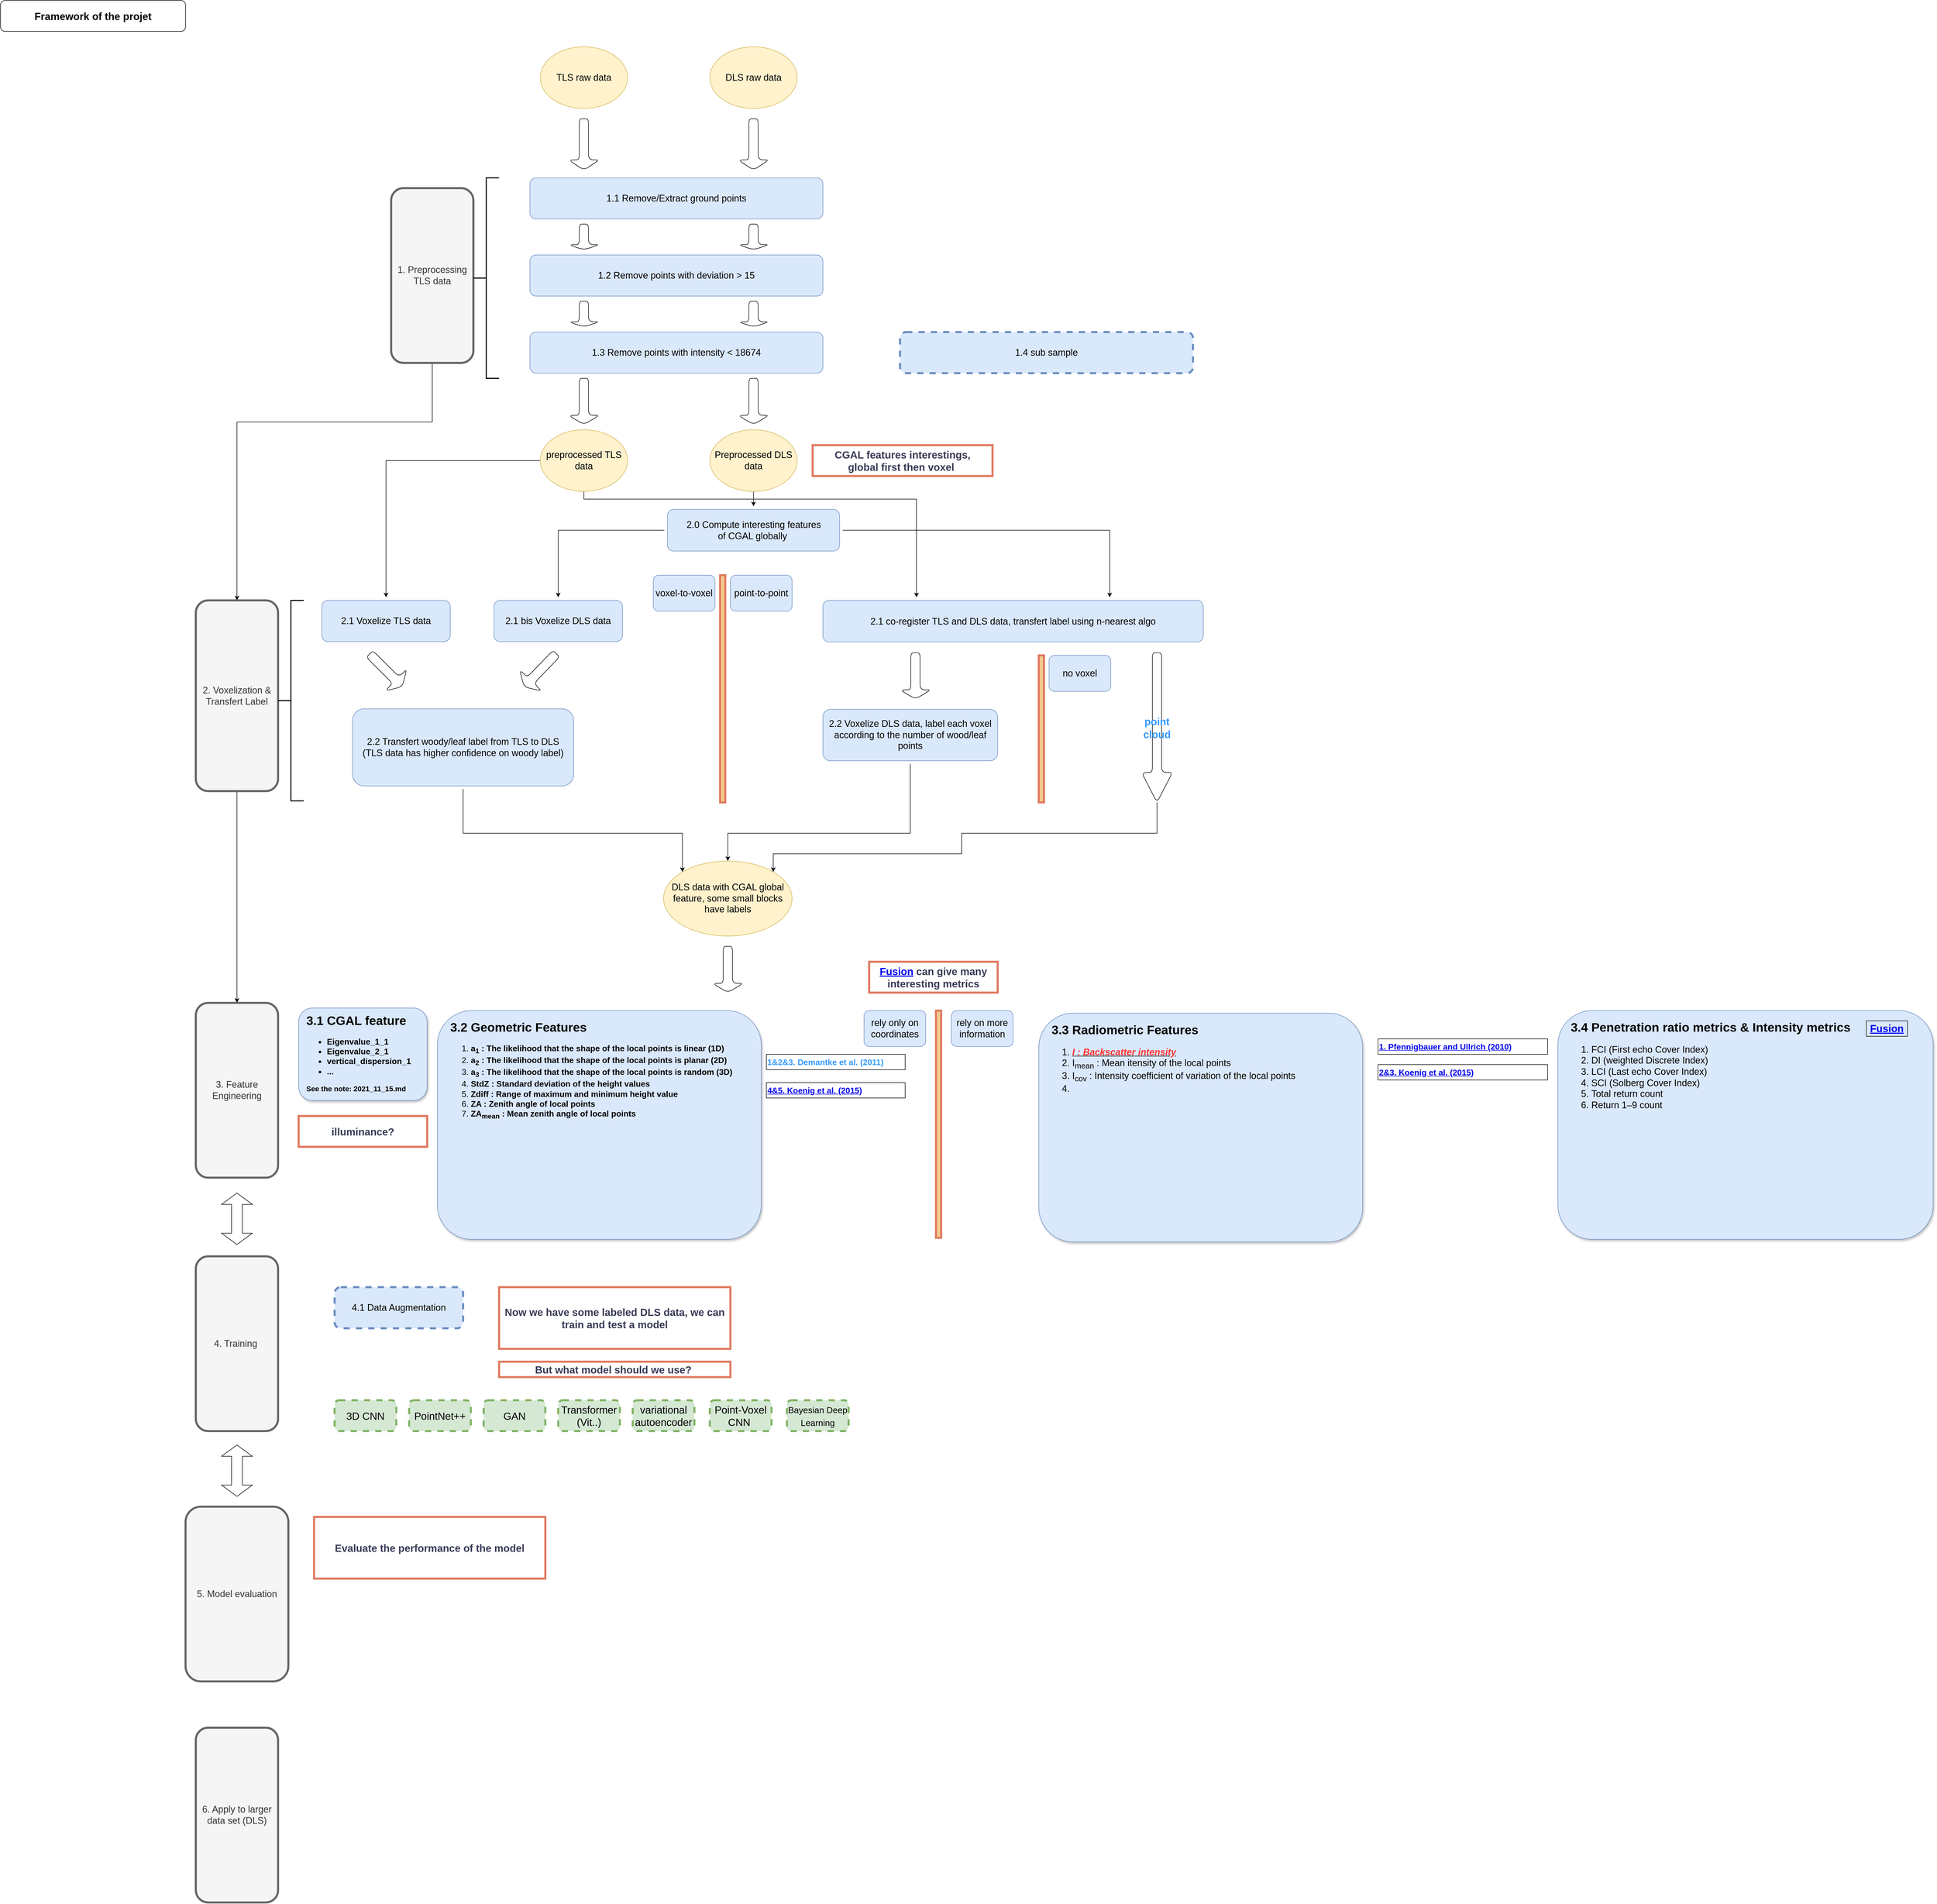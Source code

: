 <mxfile version="16.6.5" type="device"><diagram id="VDtyfZU4dx35SP9ErmCA" name="Page-1"><mxGraphModel dx="1432" dy="794" grid="1" gridSize="10" guides="1" tooltips="1" connect="1" arrows="1" fold="1" page="1" pageScale="1" pageWidth="3827" pageHeight="1169" math="0" shadow="0"><root><mxCell id="0"/><mxCell id="1" parent="0"/><mxCell id="HyjEfPjSGcgOFrTCnn4u-7" value="" style="rounded=1;whiteSpace=wrap;html=1;fontSize=14;shadow=1;glass=0;sketch=0;fillColor=#dae8fc;strokeColor=#6c8ebf;" vertex="1" parent="1"><mxGeometry x="600" y="1980" width="250" height="180" as="geometry"/></mxCell><mxCell id="Wg0yn6AiduVK4g4yRZyo-5" style="edgeStyle=orthogonalEdgeStyle;rounded=0;orthogonalLoop=1;jettySize=auto;html=1;" parent="1" source="dNyDx-j0MvRkq81e8ZUv-1" target="dNyDx-j0MvRkq81e8ZUv-33" edge="1"><mxGeometry relative="1" as="geometry"><Array as="points"><mxPoint x="860" y="840"/><mxPoint x="480" y="840"/></Array></mxGeometry></mxCell><mxCell id="dNyDx-j0MvRkq81e8ZUv-1" value="&lt;font style=&quot;font-size: 18px&quot;&gt;1. Preprocessing TLS data&lt;/font&gt;" style="rounded=1;whiteSpace=wrap;html=1;strokeWidth=4;fillColor=#f5f5f5;fontColor=#333333;strokeColor=#666666;" parent="1" vertex="1"><mxGeometry x="780" y="385" width="160" height="340" as="geometry"/></mxCell><mxCell id="dNyDx-j0MvRkq81e8ZUv-2" value="&lt;font style=&quot;font-size: 20px&quot;&gt;&lt;b&gt;Framework of the projet&lt;/b&gt;&lt;/font&gt;" style="whiteSpace=wrap;html=1;rounded=1;" parent="1" vertex="1"><mxGeometry x="20" y="20" width="360" height="60" as="geometry"/></mxCell><mxCell id="dNyDx-j0MvRkq81e8ZUv-7" value="1.1 Remove/Extract ground points" style="rounded=1;whiteSpace=wrap;html=1;fontSize=18;perimeterSpacing=6;fillColor=#dae8fc;strokeColor=#6c8ebf;" parent="1" vertex="1"><mxGeometry x="1050" y="365" width="570" height="80" as="geometry"/></mxCell><mxCell id="dNyDx-j0MvRkq81e8ZUv-10" value="TLS raw data" style="ellipse;whiteSpace=wrap;html=1;fontSize=18;rounded=1;fillColor=#fff2cc;strokeColor=#d6b656;" parent="1" vertex="1"><mxGeometry x="1070" y="110" width="170" height="120" as="geometry"/></mxCell><mxCell id="dNyDx-j0MvRkq81e8ZUv-15" value="DLS raw data" style="ellipse;whiteSpace=wrap;html=1;fontSize=18;rounded=1;fillColor=#fff2cc;strokeColor=#d6b656;" parent="1" vertex="1"><mxGeometry x="1400" y="110" width="170" height="120" as="geometry"/></mxCell><mxCell id="dNyDx-j0MvRkq81e8ZUv-16" value="" style="shape=singleArrow;direction=south;whiteSpace=wrap;html=1;fontSize=18;rounded=1;" parent="1" vertex="1"><mxGeometry x="1125" y="250" width="60" height="100" as="geometry"/></mxCell><mxCell id="dNyDx-j0MvRkq81e8ZUv-18" value="" style="shape=singleArrow;direction=south;whiteSpace=wrap;html=1;fontSize=18;rounded=1;" parent="1" vertex="1"><mxGeometry x="1455" y="250" width="60" height="100" as="geometry"/></mxCell><mxCell id="dNyDx-j0MvRkq81e8ZUv-19" value="1.2 Remove&amp;nbsp;points with deviation &amp;gt; 15" style="rounded=1;whiteSpace=wrap;html=1;fontSize=18;fillColor=#dae8fc;strokeColor=#6c8ebf;" parent="1" vertex="1"><mxGeometry x="1050" y="515" width="570" height="80" as="geometry"/></mxCell><mxCell id="dNyDx-j0MvRkq81e8ZUv-20" value="1.3 Remove&amp;nbsp;points with intensity &amp;lt; 18674" style="rounded=1;whiteSpace=wrap;html=1;fontSize=18;shadow=0;fillColor=#dae8fc;strokeColor=#6c8ebf;" parent="1" vertex="1"><mxGeometry x="1050" y="665" width="570" height="80" as="geometry"/></mxCell><mxCell id="dNyDx-j0MvRkq81e8ZUv-22" value="1.4 sub sample" style="rounded=1;whiteSpace=wrap;html=1;fontSize=18;shadow=0;dashed=1;fillColor=#dae8fc;strokeColor=#6c8ebf;strokeWidth=4;" parent="1" vertex="1"><mxGeometry x="1770" y="665" width="570" height="80" as="geometry"/></mxCell><mxCell id="Wg0yn6AiduVK4g4yRZyo-1" style="edgeStyle=orthogonalEdgeStyle;rounded=0;orthogonalLoop=1;jettySize=auto;html=1;entryX=0.5;entryY=0;entryDx=0;entryDy=0;" parent="1" source="dNyDx-j0MvRkq81e8ZUv-23" target="dNyDx-j0MvRkq81e8ZUv-40" edge="1"><mxGeometry relative="1" as="geometry"/></mxCell><mxCell id="Wg0yn6AiduVK4g4yRZyo-20" style="edgeStyle=orthogonalEdgeStyle;rounded=0;orthogonalLoop=1;jettySize=auto;html=1;entryX=0.25;entryY=0;entryDx=0;entryDy=0;fontSize=20;fontColor=#FF3333;" parent="1" source="dNyDx-j0MvRkq81e8ZUv-23" target="dNyDx-j0MvRkq81e8ZUv-60" edge="1"><mxGeometry relative="1" as="geometry"><Array as="points"><mxPoint x="1155" y="990"/><mxPoint x="1802" y="990"/></Array></mxGeometry></mxCell><mxCell id="dNyDx-j0MvRkq81e8ZUv-23" value="preprocessed TLS data" style="ellipse;whiteSpace=wrap;html=1;fontSize=18;rounded=1;fillColor=#fff2cc;strokeColor=#d6b656;" parent="1" vertex="1"><mxGeometry x="1070" y="855" width="170" height="120" as="geometry"/></mxCell><mxCell id="Wg0yn6AiduVK4g4yRZyo-15" style="edgeStyle=orthogonalEdgeStyle;rounded=0;orthogonalLoop=1;jettySize=auto;html=1;exitX=0.5;exitY=1;exitDx=0;exitDy=0;fontSize=20;fontColor=#FF3333;" parent="1" source="dNyDx-j0MvRkq81e8ZUv-24" target="Wg0yn6AiduVK4g4yRZyo-12" edge="1"><mxGeometry relative="1" as="geometry"/></mxCell><mxCell id="dNyDx-j0MvRkq81e8ZUv-24" value="Preprocessed DLS data" style="ellipse;whiteSpace=wrap;html=1;fontSize=18;rounded=1;fillColor=#fff2cc;strokeColor=#d6b656;" parent="1" vertex="1"><mxGeometry x="1400" y="855" width="170" height="120" as="geometry"/></mxCell><mxCell id="dNyDx-j0MvRkq81e8ZUv-25" value="" style="shape=singleArrow;direction=south;whiteSpace=wrap;html=1;fontSize=18;rounded=1;" parent="1" vertex="1"><mxGeometry x="1125" y="455" width="60" height="50" as="geometry"/></mxCell><mxCell id="dNyDx-j0MvRkq81e8ZUv-26" value="" style="shape=singleArrow;direction=south;whiteSpace=wrap;html=1;fontSize=18;rounded=1;" parent="1" vertex="1"><mxGeometry x="1455" y="455" width="60" height="50" as="geometry"/></mxCell><mxCell id="dNyDx-j0MvRkq81e8ZUv-28" value="" style="shape=singleArrow;direction=south;whiteSpace=wrap;html=1;fontSize=18;rounded=1;" parent="1" vertex="1"><mxGeometry x="1125" y="605" width="60" height="50" as="geometry"/></mxCell><mxCell id="dNyDx-j0MvRkq81e8ZUv-30" value="" style="shape=singleArrow;direction=south;whiteSpace=wrap;html=1;fontSize=18;rounded=1;" parent="1" vertex="1"><mxGeometry x="1455" y="605" width="60" height="50" as="geometry"/></mxCell><mxCell id="dNyDx-j0MvRkq81e8ZUv-31" value="" style="shape=singleArrow;direction=south;whiteSpace=wrap;html=1;fontSize=18;rounded=1;" parent="1" vertex="1"><mxGeometry x="1455" y="755" width="60" height="90" as="geometry"/></mxCell><mxCell id="dNyDx-j0MvRkq81e8ZUv-32" value="" style="shape=singleArrow;direction=south;whiteSpace=wrap;html=1;fontSize=18;rounded=1;" parent="1" vertex="1"><mxGeometry x="1125" y="755" width="60" height="90" as="geometry"/></mxCell><mxCell id="Wg0yn6AiduVK4g4yRZyo-23" style="edgeStyle=orthogonalEdgeStyle;rounded=0;orthogonalLoop=1;jettySize=auto;html=1;fontSize=20;fontColor=#FF3333;" parent="1" source="dNyDx-j0MvRkq81e8ZUv-33" target="dNyDx-j0MvRkq81e8ZUv-34" edge="1"><mxGeometry relative="1" as="geometry"/></mxCell><mxCell id="dNyDx-j0MvRkq81e8ZUv-33" value="&lt;font style=&quot;font-size: 18px&quot;&gt;2. Voxelization &amp;amp; Transfert Label&lt;/font&gt;" style="rounded=1;whiteSpace=wrap;html=1;strokeWidth=4;fillColor=#f5f5f5;fontColor=#333333;strokeColor=#666666;" parent="1" vertex="1"><mxGeometry x="400" y="1187" width="160" height="371" as="geometry"/></mxCell><mxCell id="dNyDx-j0MvRkq81e8ZUv-34" value="&lt;font style=&quot;font-size: 18px&quot;&gt;3. Feature Engineering&lt;/font&gt;" style="rounded=1;whiteSpace=wrap;html=1;strokeWidth=4;fillColor=#f5f5f5;fontColor=#333333;strokeColor=#666666;" parent="1" vertex="1"><mxGeometry x="400" y="1970" width="160" height="340" as="geometry"/></mxCell><mxCell id="dNyDx-j0MvRkq81e8ZUv-35" value="&lt;font style=&quot;font-size: 18px&quot;&gt;4. Training&amp;nbsp;&lt;/font&gt;" style="rounded=1;whiteSpace=wrap;html=1;strokeWidth=4;fillColor=#f5f5f5;fontColor=#333333;strokeColor=#666666;" parent="1" vertex="1"><mxGeometry x="400" y="2463" width="160" height="340" as="geometry"/></mxCell><mxCell id="dNyDx-j0MvRkq81e8ZUv-36" value="&lt;font style=&quot;font-size: 18px&quot;&gt;5. Model evaluation&lt;/font&gt;" style="rounded=1;whiteSpace=wrap;html=1;strokeWidth=4;fillColor=#f5f5f5;fontColor=#333333;strokeColor=#666666;" parent="1" vertex="1"><mxGeometry x="380" y="2950" width="200" height="340" as="geometry"/></mxCell><mxCell id="dNyDx-j0MvRkq81e8ZUv-37" value="&lt;font style=&quot;font-size: 18px&quot;&gt;6. Apply to larger data set (DLS)&lt;/font&gt;" style="rounded=1;whiteSpace=wrap;html=1;strokeWidth=4;fillColor=#f5f5f5;fontColor=#333333;strokeColor=#666666;" parent="1" vertex="1"><mxGeometry x="400" y="3380" width="160" height="340" as="geometry"/></mxCell><mxCell id="dNyDx-j0MvRkq81e8ZUv-38" value="point-to-point" style="rounded=1;whiteSpace=wrap;html=1;fontSize=18;shadow=0;fillColor=#dae8fc;strokeColor=#6c8ebf;" parent="1" vertex="1"><mxGeometry x="1440" y="1138" width="120" height="70" as="geometry"/></mxCell><mxCell id="dNyDx-j0MvRkq81e8ZUv-40" value="2.1 Voxelize TLS data" style="rounded=1;whiteSpace=wrap;html=1;fontSize=18;perimeterSpacing=6;fillColor=#dae8fc;strokeColor=#6c8ebf;" parent="1" vertex="1"><mxGeometry x="645" y="1187" width="250" height="80" as="geometry"/></mxCell><mxCell id="dNyDx-j0MvRkq81e8ZUv-41" value="" style="strokeWidth=2;html=1;shape=mxgraph.flowchart.annotation_2;align=left;labelPosition=right;pointerEvents=1;rounded=0;sketch=0;fontColor=#393C56;fillColor=#F2CC8F;" parent="1" vertex="1"><mxGeometry x="940" y="365" width="50" height="390" as="geometry"/></mxCell><mxCell id="dNyDx-j0MvRkq81e8ZUv-43" value="" style="rounded=0;whiteSpace=wrap;html=1;sketch=0;fontColor=#393C56;strokeColor=#E07A5F;strokeWidth=4;fillColor=#F2CC8F;" parent="1" vertex="1"><mxGeometry x="1420" y="1138" width="10" height="442" as="geometry"/></mxCell><mxCell id="dNyDx-j0MvRkq81e8ZUv-44" value="voxel-to-voxel" style="rounded=1;whiteSpace=wrap;html=1;fontSize=18;shadow=0;fillColor=#dae8fc;strokeColor=#6c8ebf;" parent="1" vertex="1"><mxGeometry x="1290" y="1138" width="120" height="70" as="geometry"/></mxCell><mxCell id="dNyDx-j0MvRkq81e8ZUv-45" value="2.1 bis Voxelize DLS data" style="rounded=1;whiteSpace=wrap;html=1;fontSize=18;perimeterSpacing=6;fillColor=#dae8fc;strokeColor=#6c8ebf;" parent="1" vertex="1"><mxGeometry x="980" y="1187" width="250" height="80" as="geometry"/></mxCell><mxCell id="Wg0yn6AiduVK4g4yRZyo-29" style="edgeStyle=orthogonalEdgeStyle;rounded=0;orthogonalLoop=1;jettySize=auto;html=1;entryX=0;entryY=0;entryDx=0;entryDy=0;fontSize=20;fontColor=#FF3333;" parent="1" source="dNyDx-j0MvRkq81e8ZUv-56" target="Wg0yn6AiduVK4g4yRZyo-28" edge="1"><mxGeometry relative="1" as="geometry"><Array as="points"><mxPoint x="920" y="1640"/><mxPoint x="1347" y="1640"/></Array></mxGeometry></mxCell><mxCell id="dNyDx-j0MvRkq81e8ZUv-56" value="2.2 Transfert woody/leaf label from TLS to DLS&lt;br&gt;(TLS data has higher confidence on woody label)" style="rounded=1;whiteSpace=wrap;html=1;fontSize=18;perimeterSpacing=6;fillColor=#dae8fc;strokeColor=#6c8ebf;" parent="1" vertex="1"><mxGeometry x="705" y="1398" width="430" height="150" as="geometry"/></mxCell><mxCell id="dNyDx-j0MvRkq81e8ZUv-57" value="" style="shape=singleArrow;direction=south;whiteSpace=wrap;html=1;fontSize=18;rounded=1;rotation=44;" parent="1" vertex="1"><mxGeometry x="1040" y="1278" width="60" height="90" as="geometry"/></mxCell><mxCell id="dNyDx-j0MvRkq81e8ZUv-58" value="" style="shape=singleArrow;direction=south;whiteSpace=wrap;html=1;fontSize=18;rounded=1;rotation=-45;" parent="1" vertex="1"><mxGeometry x="740" y="1278" width="60" height="90" as="geometry"/></mxCell><mxCell id="dNyDx-j0MvRkq81e8ZUv-59" value="" style="strokeWidth=2;html=1;shape=mxgraph.flowchart.annotation_2;align=left;labelPosition=right;pointerEvents=1;rounded=0;sketch=0;fontColor=#393C56;fillColor=#F2CC8F;" parent="1" vertex="1"><mxGeometry x="560" y="1187" width="50" height="390" as="geometry"/></mxCell><mxCell id="dNyDx-j0MvRkq81e8ZUv-60" value="2.1 co-register TLS and DLS data, transfert label using n-nearest algo" style="rounded=1;whiteSpace=wrap;html=1;fontSize=18;perimeterSpacing=6;fillColor=#dae8fc;strokeColor=#6c8ebf;" parent="1" vertex="1"><mxGeometry x="1620" y="1187" width="740" height="81" as="geometry"/></mxCell><mxCell id="Wg0yn6AiduVK4g4yRZyo-30" style="edgeStyle=orthogonalEdgeStyle;rounded=0;orthogonalLoop=1;jettySize=auto;html=1;fontSize=20;fontColor=#FF3333;" parent="1" source="dNyDx-j0MvRkq81e8ZUv-71" target="Wg0yn6AiduVK4g4yRZyo-28" edge="1"><mxGeometry relative="1" as="geometry"><Array as="points"><mxPoint x="1790" y="1640"/><mxPoint x="1435" y="1640"/></Array></mxGeometry></mxCell><mxCell id="dNyDx-j0MvRkq81e8ZUv-71" value="2.2 Voxelize DLS data, label each voxel according to the number of wood/leaf points" style="rounded=1;whiteSpace=wrap;html=1;fontSize=18;perimeterSpacing=6;fillColor=#dae8fc;strokeColor=#6c8ebf;" parent="1" vertex="1"><mxGeometry x="1620" y="1399" width="340" height="100" as="geometry"/></mxCell><mxCell id="dNyDx-j0MvRkq81e8ZUv-72" value="" style="shape=singleArrow;direction=south;whiteSpace=wrap;html=1;fontSize=18;rounded=1;" parent="1" vertex="1"><mxGeometry x="1770" y="1289" width="60" height="90" as="geometry"/></mxCell><mxCell id="dNyDx-j0MvRkq81e8ZUv-73" value="&lt;b style=&quot;font-size: 20px&quot;&gt;CGAL features interestings,&lt;br&gt;global first then voxel&amp;nbsp;&lt;/b&gt;" style="rounded=0;whiteSpace=wrap;html=1;sketch=0;fontColor=#393C56;strokeColor=#E07A5F;strokeWidth=4;fillColor=none;" parent="1" vertex="1"><mxGeometry x="1600" y="885" width="350" height="60" as="geometry"/></mxCell><mxCell id="Wg0yn6AiduVK4g4yRZyo-8" value="" style="rounded=0;whiteSpace=wrap;html=1;sketch=0;fontColor=#393C56;strokeColor=#E07A5F;strokeWidth=4;fillColor=#F2CC8F;" parent="1" vertex="1"><mxGeometry x="2040" y="1294" width="10" height="286" as="geometry"/></mxCell><mxCell id="Wg0yn6AiduVK4g4yRZyo-10" value="no voxel" style="rounded=1;whiteSpace=wrap;html=1;fontSize=18;shadow=0;fillColor=#dae8fc;strokeColor=#6c8ebf;" parent="1" vertex="1"><mxGeometry x="2060" y="1294" width="120" height="70" as="geometry"/></mxCell><mxCell id="Wg0yn6AiduVK4g4yRZyo-31" style="edgeStyle=orthogonalEdgeStyle;rounded=0;orthogonalLoop=1;jettySize=auto;html=1;entryX=1;entryY=0;entryDx=0;entryDy=0;fontSize=20;fontColor=#FF3333;" parent="1" source="Wg0yn6AiduVK4g4yRZyo-11" target="Wg0yn6AiduVK4g4yRZyo-28" edge="1"><mxGeometry relative="1" as="geometry"><Array as="points"><mxPoint x="2270" y="1640"/><mxPoint x="1890" y="1640"/><mxPoint x="1890" y="1680"/><mxPoint x="1523" y="1680"/></Array></mxGeometry></mxCell><mxCell id="Wg0yn6AiduVK4g4yRZyo-11" value="&lt;b&gt;&lt;font color=&quot;#3399ff&quot; style=&quot;font-size: 20px&quot;&gt;point cloud&lt;/font&gt;&lt;/b&gt;" style="shape=singleArrow;direction=south;whiteSpace=wrap;html=1;fontSize=18;rounded=1;" parent="1" vertex="1"><mxGeometry x="2240" y="1289" width="60" height="291" as="geometry"/></mxCell><mxCell id="Wg0yn6AiduVK4g4yRZyo-18" style="edgeStyle=orthogonalEdgeStyle;rounded=0;orthogonalLoop=1;jettySize=auto;html=1;fontSize=20;fontColor=#FF3333;" parent="1" source="Wg0yn6AiduVK4g4yRZyo-12" target="dNyDx-j0MvRkq81e8ZUv-45" edge="1"><mxGeometry relative="1" as="geometry"/></mxCell><mxCell id="Wg0yn6AiduVK4g4yRZyo-19" style="edgeStyle=orthogonalEdgeStyle;rounded=0;orthogonalLoop=1;jettySize=auto;html=1;entryX=0.75;entryY=0;entryDx=0;entryDy=0;fontSize=20;fontColor=#FF3333;" parent="1" source="Wg0yn6AiduVK4g4yRZyo-12" target="dNyDx-j0MvRkq81e8ZUv-60" edge="1"><mxGeometry relative="1" as="geometry"><Array as="points"><mxPoint x="2178" y="1051"/></Array></mxGeometry></mxCell><mxCell id="Wg0yn6AiduVK4g4yRZyo-12" value="2.0&amp;nbsp;Compute interesting features&lt;br&gt;of CGAL globally&amp;nbsp;" style="rounded=1;whiteSpace=wrap;html=1;fontSize=18;perimeterSpacing=6;fillColor=#dae8fc;strokeColor=#6c8ebf;" parent="1" vertex="1"><mxGeometry x="1317.5" y="1010" width="335" height="81" as="geometry"/></mxCell><mxCell id="Wg0yn6AiduVK4g4yRZyo-28" value="DLS data with CGAL global feature, some small blocks have labels" style="ellipse;whiteSpace=wrap;html=1;fontSize=18;rounded=1;fillColor=#fff2cc;strokeColor=#d6b656;" parent="1" vertex="1"><mxGeometry x="1310" y="1694" width="250" height="146" as="geometry"/></mxCell><mxCell id="Wg0yn6AiduVK4g4yRZyo-32" value="" style="rounded=0;whiteSpace=wrap;html=1;sketch=0;fontColor=#393C56;strokeColor=#E07A5F;strokeWidth=4;fillColor=#F2CC8F;" parent="1" vertex="1"><mxGeometry x="1840" y="1985" width="10" height="442" as="geometry"/></mxCell><mxCell id="Wg0yn6AiduVK4g4yRZyo-33" value="&lt;font style=&quot;font-size: 20px&quot;&gt;&lt;b&gt;illuminance?&lt;/b&gt;&lt;/font&gt;" style="rounded=0;whiteSpace=wrap;html=1;sketch=0;fontColor=#393C56;strokeColor=#E07A5F;strokeWidth=4;fillColor=none;" parent="1" vertex="1"><mxGeometry x="600" y="2190" width="250" height="60" as="geometry"/></mxCell><mxCell id="Wg0yn6AiduVK4g4yRZyo-34" value="&lt;span style=&quot;font-size: 20px&quot;&gt;&lt;b&gt;Now we have some labeled DLS data, we can train and test a model&lt;/b&gt;&lt;/span&gt;" style="rounded=0;whiteSpace=wrap;html=1;sketch=0;fontColor=#393C56;strokeColor=#E07A5F;strokeWidth=4;fillColor=none;" parent="1" vertex="1"><mxGeometry x="990" y="2523" width="450" height="120" as="geometry"/></mxCell><mxCell id="Wg0yn6AiduVK4g4yRZyo-36" value="&lt;span style=&quot;font-size: 20px&quot;&gt;&lt;b&gt;But what model should we use?&amp;nbsp;&lt;/b&gt;&lt;/span&gt;" style="rounded=0;whiteSpace=wrap;html=1;sketch=0;fontColor=#393C56;strokeColor=#E07A5F;strokeWidth=4;fillColor=none;" parent="1" vertex="1"><mxGeometry x="990" y="2668" width="450" height="30" as="geometry"/></mxCell><mxCell id="Wg0yn6AiduVK4g4yRZyo-37" value="3D CNN" style="rounded=1;whiteSpace=wrap;html=1;fontSize=20;dashed=1;strokeWidth=4;fillColor=#d5e8d4;strokeColor=#82b366;" parent="1" vertex="1"><mxGeometry x="670" y="2743" width="120" height="60" as="geometry"/></mxCell><mxCell id="Wg0yn6AiduVK4g4yRZyo-38" value="PointNet++" style="rounded=1;whiteSpace=wrap;html=1;fontSize=20;dashed=1;strokeWidth=4;fillColor=#d5e8d4;strokeColor=#82b366;" parent="1" vertex="1"><mxGeometry x="815" y="2743" width="120" height="60" as="geometry"/></mxCell><mxCell id="Wg0yn6AiduVK4g4yRZyo-39" value="GAN" style="rounded=1;whiteSpace=wrap;html=1;fontSize=20;dashed=1;strokeWidth=4;fillColor=#d5e8d4;strokeColor=#82b366;" parent="1" vertex="1"><mxGeometry x="960" y="2743" width="120" height="60" as="geometry"/></mxCell><mxCell id="Wg0yn6AiduVK4g4yRZyo-40" value="Transformer&lt;br&gt;(Vit..)" style="rounded=1;whiteSpace=wrap;html=1;fontSize=20;dashed=1;strokeWidth=4;fillColor=#d5e8d4;strokeColor=#82b366;" parent="1" vertex="1"><mxGeometry x="1105" y="2743" width="120" height="60" as="geometry"/></mxCell><mxCell id="Wg0yn6AiduVK4g4yRZyo-41" value="variational autoencoder" style="rounded=1;whiteSpace=wrap;html=1;fontSize=20;dashed=1;strokeWidth=4;fillColor=#d5e8d4;strokeColor=#82b366;" parent="1" vertex="1"><mxGeometry x="1250" y="2743" width="120" height="60" as="geometry"/></mxCell><mxCell id="Wg0yn6AiduVK4g4yRZyo-42" value="&lt;span style=&quot;font-size: 20px&quot;&gt;&lt;b&gt;Evaluate the performance of the model&lt;/b&gt;&lt;/span&gt;" style="rounded=0;whiteSpace=wrap;html=1;sketch=0;fontColor=#393C56;strokeColor=#E07A5F;strokeWidth=4;fillColor=none;" parent="1" vertex="1"><mxGeometry x="630" y="2970" width="450" height="120" as="geometry"/></mxCell><mxCell id="Wg0yn6AiduVK4g4yRZyo-43" value="Point-Voxel CNN&amp;nbsp;" style="rounded=1;whiteSpace=wrap;html=1;fontSize=20;dashed=1;strokeWidth=4;fillColor=#d5e8d4;strokeColor=#82b366;" parent="1" vertex="1"><mxGeometry x="1400" y="2743" width="120" height="60" as="geometry"/></mxCell><mxCell id="Wg0yn6AiduVK4g4yRZyo-45" value="4.1 Data Augmentation" style="rounded=1;whiteSpace=wrap;html=1;fontSize=18;perimeterSpacing=6;fillColor=#dae8fc;strokeColor=#6c8ebf;dashed=1;strokeWidth=4;" parent="1" vertex="1"><mxGeometry x="670" y="2523" width="250" height="80" as="geometry"/></mxCell><mxCell id="Wg0yn6AiduVK4g4yRZyo-46" value="&lt;font style=&quot;font-size: 17px&quot;&gt;Bayesian Deep Learning&lt;/font&gt;" style="rounded=1;whiteSpace=wrap;html=1;fontSize=20;dashed=1;strokeWidth=4;fillColor=#d5e8d4;strokeColor=#82b366;" parent="1" vertex="1"><mxGeometry x="1550" y="2743" width="120" height="60" as="geometry"/></mxCell><mxCell id="7QZ0QgCbZnXup8xYwO6Q-5" value="" style="html=1;shadow=0;dashed=0;align=center;verticalAlign=middle;shape=mxgraph.arrows2.twoWayArrow;dy=0.65;dx=22;rotation=90;" parent="1" vertex="1"><mxGeometry x="430" y="2850" width="100" height="60" as="geometry"/></mxCell><mxCell id="7QZ0QgCbZnXup8xYwO6Q-6" value="" style="html=1;shadow=0;dashed=0;align=center;verticalAlign=middle;shape=mxgraph.arrows2.twoWayArrow;dy=0.65;dx=22;rotation=90;" parent="1" vertex="1"><mxGeometry x="430" y="2360" width="100" height="60" as="geometry"/></mxCell><mxCell id="HyjEfPjSGcgOFrTCnn4u-6" value="&lt;h1&gt;3.1 CGAL feature&lt;/h1&gt;&lt;div&gt;&lt;ul style=&quot;font-size: 16px&quot;&gt;&lt;li&gt;&lt;b&gt;Eigenvalue_1_1&lt;/b&gt;&lt;/li&gt;&lt;li&gt;&lt;b&gt;Eigenvalue_2_1&lt;/b&gt;&lt;/li&gt;&lt;li&gt;&lt;b&gt;vertical_dispersion_1&lt;/b&gt;&lt;/li&gt;&lt;li&gt;&lt;b&gt;...&lt;/b&gt;&lt;/li&gt;&lt;/ul&gt;&lt;div&gt;&lt;b&gt;&lt;font style=&quot;font-size: 14px&quot;&gt;See the note: 2021_11_15.md&lt;/font&gt;&lt;/b&gt;&lt;b&gt;&lt;font style=&quot;font-size: 14px&quot;&gt;&amp;nbsp;&lt;/font&gt;&lt;/b&gt;&lt;/div&gt;&lt;/div&gt;" style="text;html=1;strokeColor=none;fillColor=none;spacing=5;spacingTop=-20;whiteSpace=wrap;overflow=hidden;rounded=0;" vertex="1" parent="1"><mxGeometry x="610" y="1985" width="230" height="170" as="geometry"/></mxCell><mxCell id="HyjEfPjSGcgOFrTCnn4u-13" value="" style="shape=singleArrow;direction=south;whiteSpace=wrap;html=1;fontSize=18;rounded=1;rotation=0;" vertex="1" parent="1"><mxGeometry x="1405" y="1860" width="60" height="90" as="geometry"/></mxCell><mxCell id="HyjEfPjSGcgOFrTCnn4u-15" value="rely only on coordinates" style="rounded=1;whiteSpace=wrap;html=1;fontSize=18;shadow=0;fillColor=#dae8fc;strokeColor=#6c8ebf;" vertex="1" parent="1"><mxGeometry x="1700" y="1985" width="120" height="70" as="geometry"/></mxCell><mxCell id="HyjEfPjSGcgOFrTCnn4u-16" value="rely on more information" style="rounded=1;whiteSpace=wrap;html=1;fontSize=18;shadow=0;fillColor=#dae8fc;strokeColor=#6c8ebf;" vertex="1" parent="1"><mxGeometry x="1870" y="1985" width="120" height="70" as="geometry"/></mxCell><mxCell id="HyjEfPjSGcgOFrTCnn4u-17" value="" style="rounded=1;whiteSpace=wrap;html=1;fontSize=14;shadow=1;glass=0;sketch=0;fillColor=#dae8fc;strokeColor=#6c8ebf;" vertex="1" parent="1"><mxGeometry x="870" y="1985" width="630" height="445" as="geometry"/></mxCell><mxCell id="HyjEfPjSGcgOFrTCnn4u-18" value="&lt;h1&gt;3.2 Geometric Features&lt;/h1&gt;&lt;div style=&quot;font-size: 16px&quot;&gt;&lt;ol&gt;&lt;li style=&quot;font-size: 16px&quot;&gt;&lt;b&gt;a&lt;sub&gt;1&lt;/sub&gt; :&amp;nbsp;The likelihood that the shape of the local points is linear (1D)&lt;/b&gt;&lt;/li&gt;&lt;li style=&quot;font-size: 16px&quot;&gt;&lt;b&gt;a&lt;sub&gt;2&lt;/sub&gt;&amp;nbsp;:&amp;nbsp;The likelihood that the shape of the local points is planar (2D)&lt;/b&gt;&lt;/li&gt;&lt;li style=&quot;font-size: 16px&quot;&gt;&lt;b&gt;a&lt;sub&gt;3&lt;/sub&gt;&amp;nbsp;:&amp;nbsp;The likelihood that the shape of the local points is random (3D)&lt;/b&gt;&lt;/li&gt;&lt;li style=&quot;font-size: 16px&quot;&gt;&lt;b&gt;StdZ :&amp;nbsp;&lt;/b&gt;&lt;span&gt;&lt;b&gt;Standard deviation of the height values&lt;/b&gt;&lt;/span&gt;&lt;/li&gt;&lt;li style=&quot;font-size: 16px&quot;&gt;&lt;b&gt;Zdiff :&amp;nbsp;&lt;/b&gt;&lt;span&gt;&lt;b&gt;Range of maximum and minimum height value&lt;/b&gt;&lt;/span&gt;&lt;/li&gt;&lt;li&gt;&lt;span&gt;&lt;b&gt;ZA :&amp;nbsp;Zenith angle of local points&lt;/b&gt;&lt;/span&gt;&lt;/li&gt;&lt;li&gt;&lt;b&gt;ZA&lt;sub&gt;mean&lt;/sub&gt; :&amp;nbsp;Mean zenith angle of local points&lt;/b&gt;&lt;/li&gt;&lt;/ol&gt;&lt;/div&gt;" style="text;html=1;strokeColor=none;fillColor=none;spacing=5;spacingTop=-20;whiteSpace=wrap;overflow=hidden;rounded=0;" vertex="1" parent="1"><mxGeometry x="890" y="1997.5" width="590" height="420" as="geometry"/></mxCell><mxCell id="HyjEfPjSGcgOFrTCnn4u-19" value="" style="rounded=1;whiteSpace=wrap;html=1;fontSize=14;shadow=1;glass=0;sketch=0;fillColor=#dae8fc;strokeColor=#6c8ebf;" vertex="1" parent="1"><mxGeometry x="2040" y="1990" width="630" height="445" as="geometry"/></mxCell><mxCell id="HyjEfPjSGcgOFrTCnn4u-20" value="&lt;h1&gt;3.3 Radiometric Features&lt;/h1&gt;&lt;div style=&quot;font-size: 18px&quot;&gt;&lt;ol&gt;&lt;li&gt;&lt;b&gt;&lt;i&gt;&lt;u&gt;&lt;font color=&quot;#ff3333&quot; style=&quot;font-size: 18px&quot;&gt;I : Backscatter intensity&lt;/font&gt;&lt;/u&gt;&lt;/i&gt;&lt;/b&gt;&lt;/li&gt;&lt;li&gt;&lt;span&gt;I&lt;/span&gt;&lt;sub&gt;mean&lt;/sub&gt;&lt;span&gt;&amp;nbsp;: Mean itensity of the local points&lt;/span&gt;&lt;/li&gt;&lt;li&gt;&lt;span&gt;I&lt;/span&gt;&lt;span&gt;&lt;sub&gt;cov&lt;/sub&gt;&lt;/span&gt;&lt;span&gt;&amp;nbsp;:&amp;nbsp;Intensity coefficient of variation of the local point&lt;/span&gt;s&lt;/li&gt;&lt;li&gt;&lt;span&gt;&lt;br&gt;&lt;/span&gt;&lt;/li&gt;&lt;/ol&gt;&lt;/div&gt;" style="text;html=1;strokeColor=none;fillColor=none;spacing=5;spacingTop=-20;whiteSpace=wrap;overflow=hidden;rounded=0;" vertex="1" parent="1"><mxGeometry x="2060" y="2002.5" width="590" height="420" as="geometry"/></mxCell><mxCell id="HyjEfPjSGcgOFrTCnn4u-21" value="&lt;font color=&quot;#3399ff&quot;&gt;&lt;a href=&quot;https://www.spiedigitallibrary.org/conference-proceedings-of-spie/7684/1/Improving-quality-of-laser-scanning-data-acquisition-through-calibrated-amplitude/10.112/12.85.short&quot;&gt;&lt;span style=&quot;font-size: 16px&quot;&gt;&lt;b&gt;1.&amp;nbsp;&lt;/b&gt;&lt;/span&gt;&lt;span style=&quot;font-size: 16px&quot;&gt;&lt;b&gt;Pfennigbauer and Ullrich (2010)&lt;/b&gt;&lt;/span&gt;&lt;/a&gt;&lt;/font&gt;" style="rounded=0;whiteSpace=wrap;html=1;shadow=0;glass=0;sketch=0;fontSize=18;fontColor=#000000;fillColor=none;gradientColor=none;align=left;" vertex="1" parent="1"><mxGeometry x="2700" y="2040" width="330" height="30" as="geometry"/></mxCell><mxCell id="HyjEfPjSGcgOFrTCnn4u-24" value="&lt;font color=&quot;#3399ff&quot;&gt;&lt;span style=&quot;font-size: 16px&quot;&gt;&lt;b&gt;&lt;a href=&quot;https://www.sciencedirect.com/science/article/pii/S0924271615000623&quot;&gt;2&amp;amp;3. Koenig et al. (2015)&lt;/a&gt;&lt;/b&gt;&lt;/span&gt;&lt;/font&gt;" style="rounded=0;whiteSpace=wrap;html=1;shadow=0;glass=0;sketch=0;fontSize=18;fontColor=#000000;fillColor=none;gradientColor=none;align=left;" vertex="1" parent="1"><mxGeometry x="2700" y="2090" width="330" height="30" as="geometry"/></mxCell><mxCell id="HyjEfPjSGcgOFrTCnn4u-26" value="&lt;font color=&quot;#3399ff&quot;&gt;&lt;b style=&quot;font-size: 16px&quot;&gt;1&amp;amp;2&amp;amp;3.&amp;nbsp;&lt;/b&gt;&lt;span style=&quot;font-size: 16px&quot;&gt;&lt;b&gt;Demantke et al. (2011)&lt;/b&gt;&lt;/span&gt;&lt;/font&gt;&lt;span style=&quot;color: rgba(0 , 0 , 0 , 0) ; font-family: monospace ; font-size: 0px&quot;&gt;%3CmxGraphModel%3E%3Croot%3E%3CmxCell%20id%3D%220%22%2F%3E%3CmxCell%20id%3D%221%22%20parent%3D%220%22%2F%3E%3CmxCell%20id%3D%222%22%20value%3D%22%26lt%3Bfont%20color%3D%26quot%3B%233399ff%26quot%3B%26gt%3B%26lt%3Ba%20href%3D%26quot%3Bhttps%3A%2F%2Fwww.spiedigitallibrary.org%2Fconference-proceedings-of-spie%2F7684%2F1%2FImproving-quality-of-laser-scanning-data-acquisition-through-calibrated-amplitude%2F10.112%2F12.85.short%26quot%3B%26gt%3B%26lt%3Bspan%20style%3D%26quot%3Bfont-size%3A%2016px%26quot%3B%26gt%3B%26lt%3Bb%26gt%3B1.%26amp%3Bnbsp%3B%26lt%3B%2Fb%26gt%3B%26lt%3B%2Fspan%26gt%3B%26lt%3Bspan%20style%3D%26quot%3Bfont-size%3A%2016px%26quot%3B%26gt%3B%26lt%3Bb%26gt%3BPfennigbauer%20and%20Ullrich%20(2010)%26lt%3B%2Fb%26gt%3B%26lt%3B%2Fspan%26gt%3B%26lt%3B%2Fa%26gt%3B%26lt%3B%2Ffont%26gt%3B%22%20style%3D%22rounded%3D0%3BwhiteSpace%3Dwrap%3Bhtml%3D1%3Bshadow%3D0%3Bglass%3D0%3Bsketch%3D0%3BfontSize%3D18%3BfontColor%3D%23000000%3BfillColor%3Dnone%3BgradientColor%3Dnone%3Balign%3Dleft%3B%22%20vertex%3D%221%22%20parent%3D%221%22%3E%3CmxGeometry%20x%3D%222700%22%20y%3D%222040%22%20width%3D%22330%22%20height%3D%2230%22%20as%3D%22geometry%22%2F%3E%3C%2FmxCell%3E%3C%2Froot%3E%3C%2FmxGraphModel%3E&lt;/span&gt;&lt;font color=&quot;rgba(0, 0, 0, 0)&quot; face=&quot;monospace&quot;&gt;&lt;span style=&quot;font-size: 0px&quot;&gt;Demantke et al. (2011)&lt;/span&gt;&lt;/font&gt;" style="rounded=0;whiteSpace=wrap;html=1;shadow=0;glass=0;sketch=0;fontSize=18;fontColor=#000000;fillColor=none;gradientColor=none;align=left;" vertex="1" parent="1"><mxGeometry x="1510" y="2070" width="270" height="30" as="geometry"/></mxCell><mxCell id="HyjEfPjSGcgOFrTCnn4u-27" value="&lt;font color=&quot;#3399ff&quot;&gt;&lt;a href=&quot;https://www.sciencedirect.com/science/article/pii/S0924271615000623&quot;&gt;&lt;span style=&quot;font-size: 16px&quot;&gt;&lt;b&gt;4&amp;amp;5.&amp;nbsp;&lt;/b&gt;&lt;/span&gt;&lt;span style=&quot;font-size: 16px&quot;&gt;&lt;b&gt;Koenig et al. (2015)&lt;/b&gt;&lt;/span&gt;&lt;/a&gt;&lt;/font&gt;" style="rounded=0;whiteSpace=wrap;html=1;shadow=0;glass=0;sketch=0;fontSize=18;fontColor=#000000;fillColor=none;gradientColor=none;align=left;" vertex="1" parent="1"><mxGeometry x="1510" y="2125" width="270" height="30" as="geometry"/></mxCell><mxCell id="HyjEfPjSGcgOFrTCnn4u-28" value="&lt;font style=&quot;font-size: 20px&quot;&gt;&lt;b&gt;&lt;a href=&quot;http://forsys.cfr.washington.edu/FUSION/fusion_overview.html&quot;&gt;Fusion&lt;/a&gt; can give many interesting metrics&lt;/b&gt;&lt;/font&gt;" style="rounded=0;whiteSpace=wrap;html=1;sketch=0;fontColor=#393C56;strokeColor=#E07A5F;strokeWidth=4;fillColor=none;" vertex="1" parent="1"><mxGeometry x="1710" y="1890" width="250" height="60" as="geometry"/></mxCell><mxCell id="HyjEfPjSGcgOFrTCnn4u-29" value="" style="rounded=1;whiteSpace=wrap;html=1;fontSize=14;shadow=1;glass=0;sketch=0;fillColor=#dae8fc;strokeColor=#6c8ebf;" vertex="1" parent="1"><mxGeometry x="3050" y="1985" width="730" height="445" as="geometry"/></mxCell><mxCell id="HyjEfPjSGcgOFrTCnn4u-30" value="&lt;h1&gt;3.4&amp;nbsp;Penetration ratio metrics &amp;amp;&amp;nbsp;Intensity metrics&lt;/h1&gt;&lt;div&gt;&lt;ol style=&quot;font-size: 18px&quot;&gt;&lt;li style=&quot;font-size: 18px&quot;&gt;&lt;span&gt;FCI (First echo Cover Index)&lt;/span&gt;&lt;br&gt;&lt;/li&gt;&lt;li style=&quot;font-size: 18px&quot;&gt;&lt;span&gt;DI (weighted Discrete Index)&lt;/span&gt;&lt;/li&gt;&lt;li style=&quot;font-size: 18px&quot;&gt;&lt;span&gt;LCI (Last echo Cover Index)&lt;/span&gt;&lt;/li&gt;&lt;li style=&quot;font-size: 18px&quot;&gt;&lt;span&gt;SCI (Solberg Cover Index)&lt;/span&gt;&lt;/li&gt;&lt;li&gt;&lt;span&gt;Total return count&lt;/span&gt;&lt;/li&gt;&lt;li&gt;&lt;span&gt;Return 1–9 count&lt;/span&gt;&lt;/li&gt;&lt;/ol&gt;&lt;/div&gt;" style="text;html=1;strokeColor=none;fillColor=none;spacing=5;spacingTop=-20;whiteSpace=wrap;overflow=hidden;rounded=0;" vertex="1" parent="1"><mxGeometry x="3070" y="1997.5" width="590" height="420" as="geometry"/></mxCell><mxCell id="HyjEfPjSGcgOFrTCnn4u-34" value="&lt;div&gt;&lt;b style=&quot;color: rgb(57 , 60 , 86) ; font-size: 20px&quot;&gt;&lt;a href=&quot;http://forsys.cfr.washington.edu/FUSION/fusion_overview.html&quot;&gt;Fusion&lt;/a&gt;&lt;/b&gt;&lt;/div&gt;" style="rounded=0;whiteSpace=wrap;html=1;shadow=0;glass=0;sketch=0;fontSize=18;fontColor=#000000;fillColor=none;gradientColor=none;align=center;" vertex="1" parent="1"><mxGeometry x="3650" y="2005" width="80" height="30" as="geometry"/></mxCell></root></mxGraphModel></diagram></mxfile>